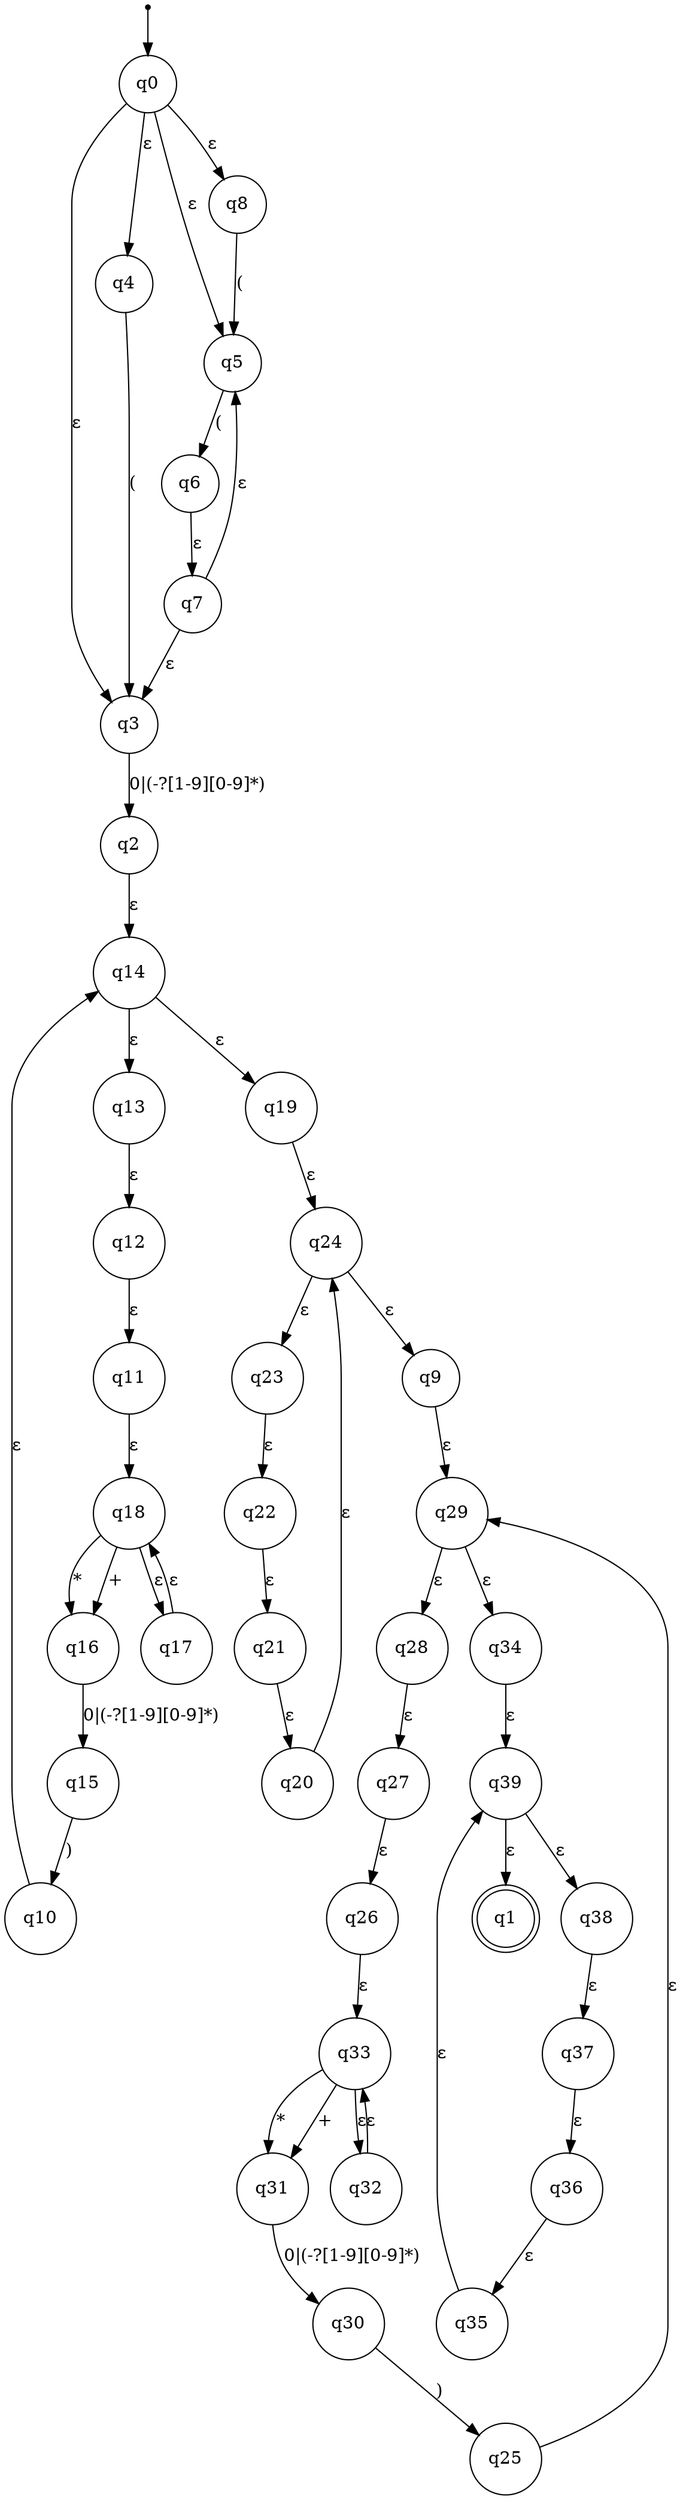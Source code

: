 digraph fsm {
	"" [shape=point];
	q0 [shape=circle];
	q1 [shape=doublecircle];
	q2 [shape=circle];
	q3 [shape=circle];
	q4 [shape=circle];
	q5 [shape=circle];
	q6 [shape=circle];
	q7 [shape=circle];
	q8 [shape=circle];
	q9 [shape=circle];
	q10 [shape=circle];
	q11 [shape=circle];
	q12 [shape=circle];
	q13 [shape=circle];
	q14 [shape=circle];
	q15 [shape=circle];
	q16 [shape=circle];
	q17 [shape=circle];
	q18 [shape=circle];
	q19 [shape=circle];
	q20 [shape=circle];
	q21 [shape=circle];
	q22 [shape=circle];
	q23 [shape=circle];
	q24 [shape=circle];
	q25 [shape=circle];
	q26 [shape=circle];
	q27 [shape=circle];
	q28 [shape=circle];
	q29 [shape=circle];
	q30 [shape=circle];
	q31 [shape=circle];
	q32 [shape=circle];
	q33 [shape=circle];
	q34 [shape=circle];
	q35 [shape=circle];
	q36 [shape=circle];
	q37 [shape=circle];
	q38 [shape=circle];
	q39 [shape=circle];
	"" -> q0;
	q0 -> q4 [label="ε"];
	q0 -> q8 [label="ε"];
	q0 -> q5 [label="ε"];
	q0 -> q3 [label="ε"];
	q2 -> q14 [label="ε"];
	q3 -> q2 [label="0|(-?[1-9][0-9]*)"];
	q4 -> q3 [label="("];
	q5 -> q6 [label="("];
	q6 -> q7 [label="ε"];
	q7 -> q5 [label="ε"];
	q7 -> q3 [label="ε"];
	q8 -> q5 [label="("];
	q9 -> q29 [label="ε"];
	q10 -> q14 [label="ε"];
	q11 -> q18 [label="ε"];
	q12 -> q11 [label="ε"];
	q13 -> q12 [label="ε"];
	q14 -> q13 [label="ε"];
	q14 -> q19 [label="ε"];
	q15 -> q10 [label=")"];
	q16 -> q15 [label="0|(-?[1-9][0-9]*)"];
	q17 -> q18 [label="ε"];
	q18 -> q16 [label="*"];
	q18 -> q16 [label="+"];
	q18 -> q17 [label="ε"];
	q19 -> q24 [label="ε"];
	q20 -> q24 [label="ε"];
	q21 -> q20 [label="ε"];
	q22 -> q21 [label="ε"];
	q23 -> q22 [label="ε"];
	q24 -> q9 [label="ε"];
	q24 -> q23 [label="ε"];
	q25 -> q29 [label="ε"];
	q26 -> q33 [label="ε"];
	q27 -> q26 [label="ε"];
	q28 -> q27 [label="ε"];
	q29 -> q28 [label="ε"];
	q29 -> q34 [label="ε"];
	q30 -> q25 [label=")"];
	q31 -> q30 [label="0|(-?[1-9][0-9]*)"];
	q32 -> q33 [label="ε"];
	q33 -> q31 [label="*"];
	q33 -> q31 [label="+"];
	q33 -> q32 [label="ε"];
	q34 -> q39 [label="ε"];
	q35 -> q39 [label="ε"];
	q36 -> q35 [label="ε"];
	q37 -> q36 [label="ε"];
	q38 -> q37 [label="ε"];
	q39 -> q1 [label="ε"];
	q39 -> q38 [label="ε"];
}
